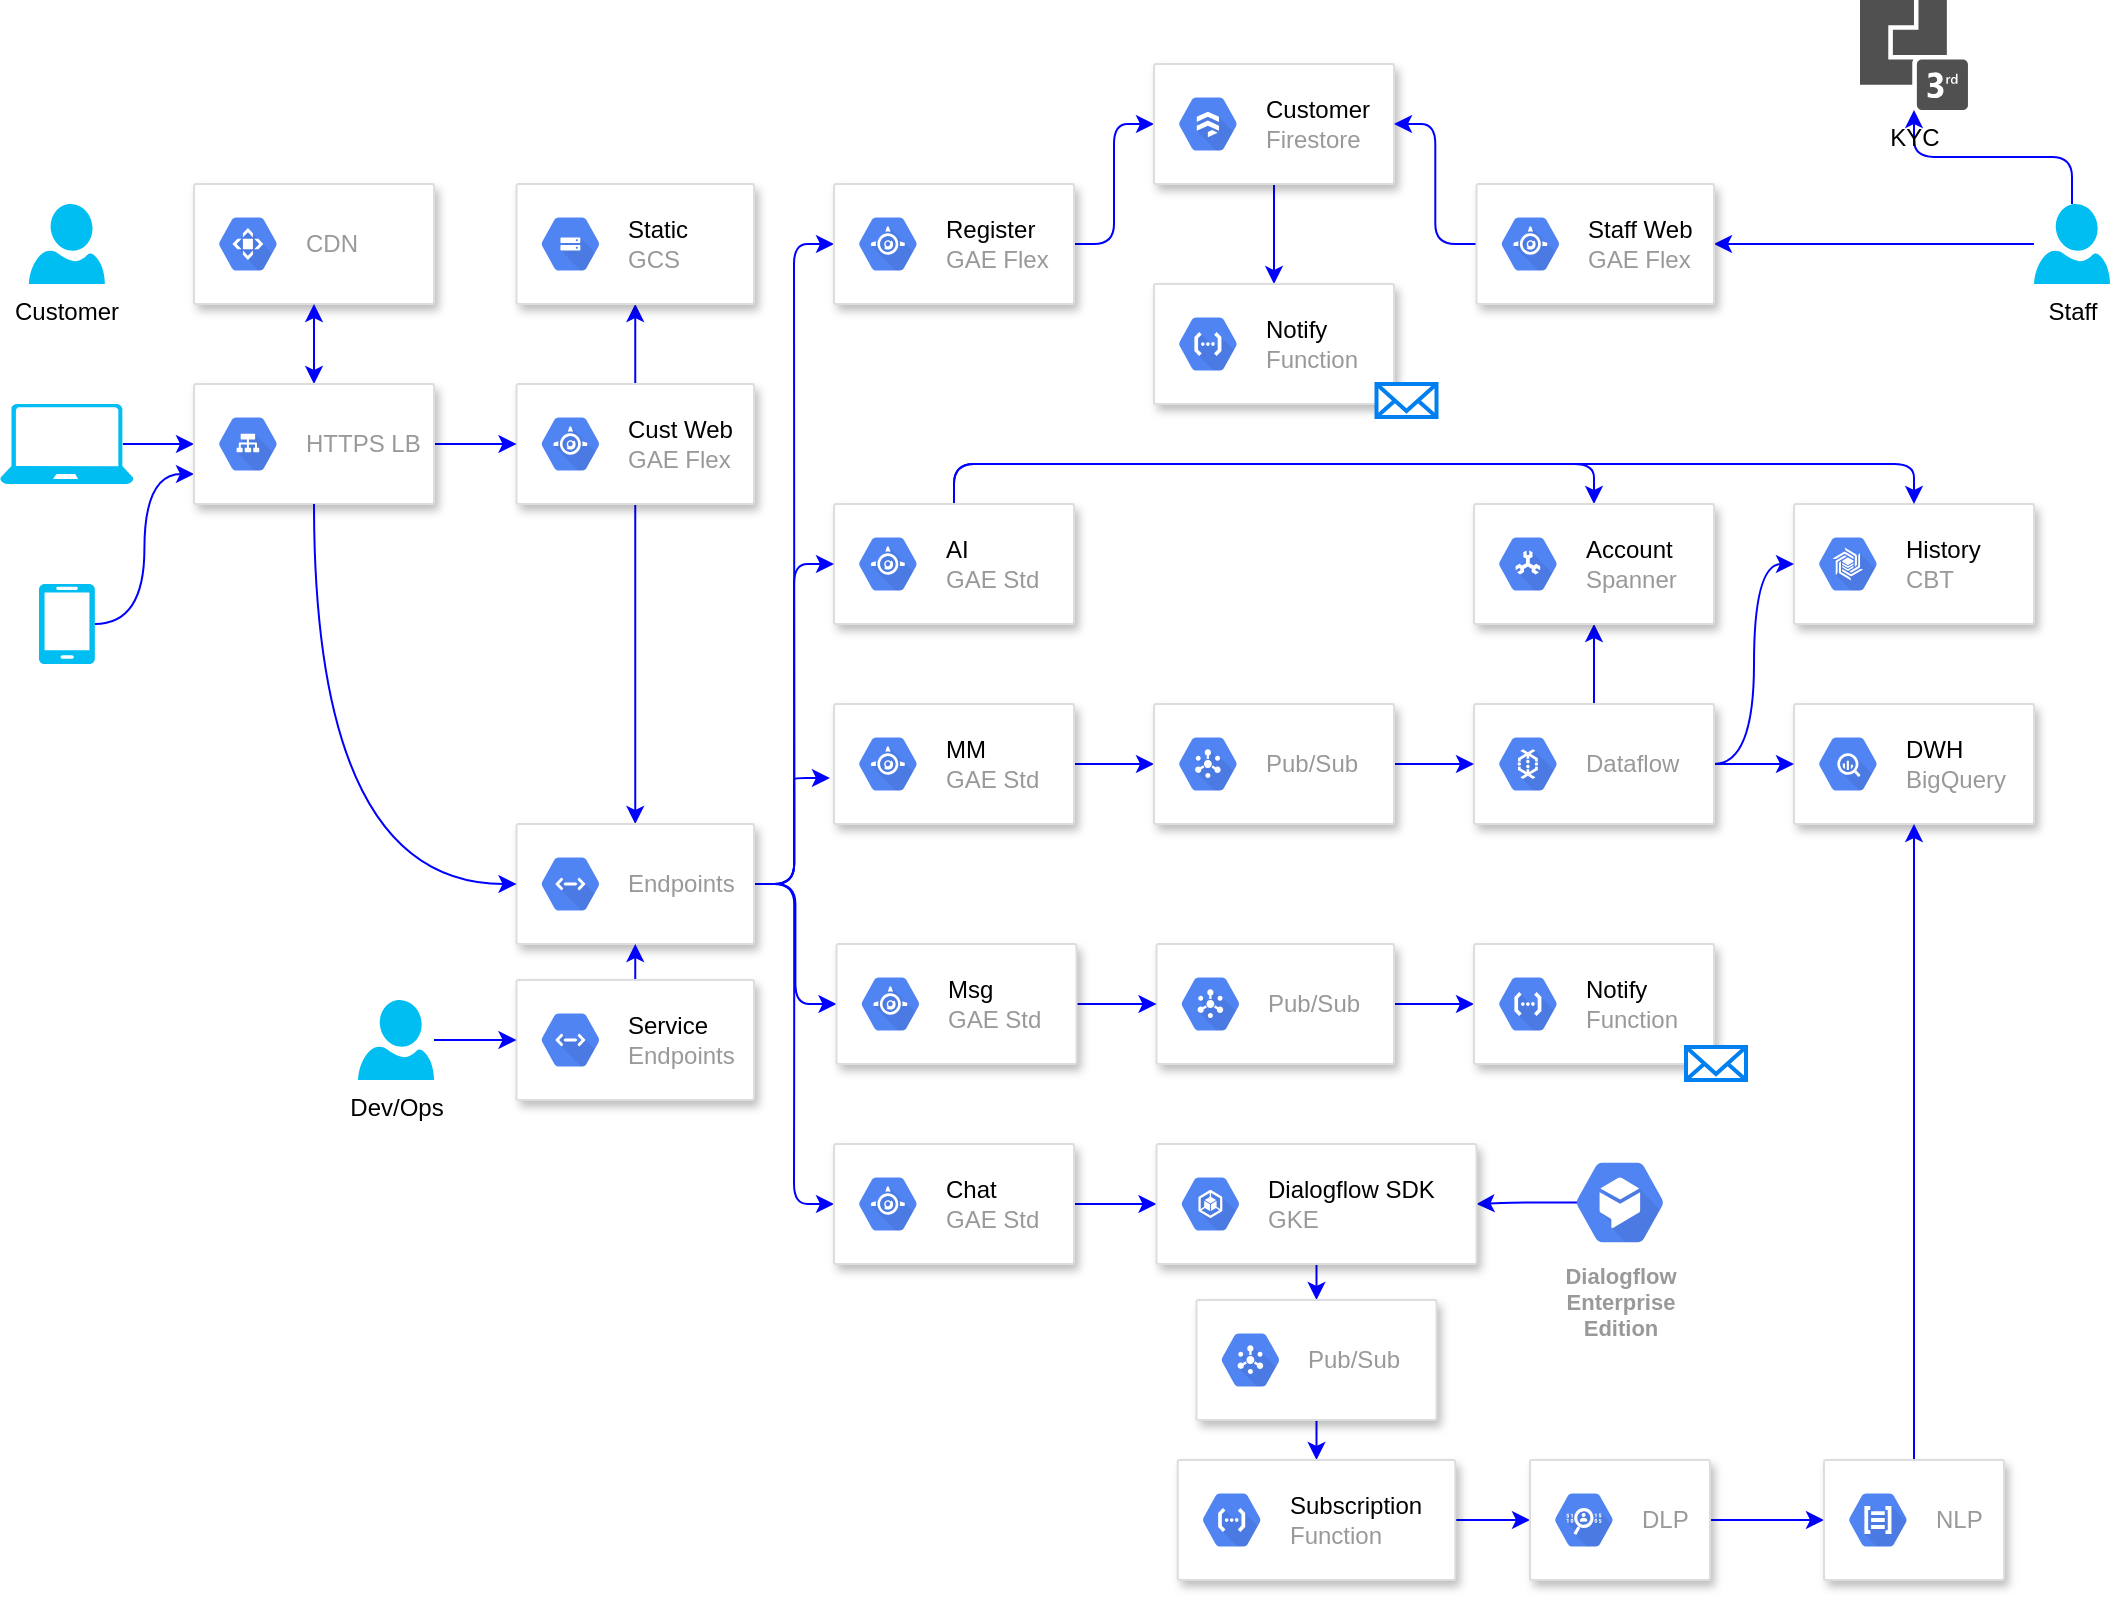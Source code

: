 <mxfile version="14.6.6" type="github" pages="2">
  <diagram id="7NOKJoxBeWocO0zpXVM_" name="MoonBank">
    <mxGraphModel dx="1300" dy="1453" grid="1" gridSize="10" guides="1" tooltips="1" connect="1" arrows="1" fold="1" page="1" pageScale="1" pageWidth="1100" pageHeight="850" math="0" shadow="0">
      <root>
        <mxCell id="w8XVWNWsTbKyDXxL2xs8-0" />
        <mxCell id="w8XVWNWsTbKyDXxL2xs8-1" parent="w8XVWNWsTbKyDXxL2xs8-0" />
        <mxCell id="w8XVWNWsTbKyDXxL2xs8-16" value="" style="strokeColor=#dddddd;shadow=1;strokeWidth=1;rounded=1;absoluteArcSize=1;arcSize=2;" parent="w8XVWNWsTbKyDXxL2xs8-1" vertex="1">
          <mxGeometry x="920" y="282" width="120" height="60" as="geometry" />
        </mxCell>
        <mxCell id="w8XVWNWsTbKyDXxL2xs8-17" value="&lt;font color=&quot;#000000&quot;&gt;History&lt;br&gt;&lt;/font&gt;CBT" style="dashed=0;connectable=0;html=1;fillColor=#5184F3;strokeColor=none;shape=mxgraph.gcp2.hexIcon;prIcon=cloud_bigtable;part=1;labelPosition=right;verticalLabelPosition=middle;align=left;verticalAlign=middle;spacingLeft=5;fontColor=#999999;fontSize=12;" parent="w8XVWNWsTbKyDXxL2xs8-16" vertex="1">
          <mxGeometry y="0.5" width="44" height="39" relative="1" as="geometry">
            <mxPoint x="5" y="-19.5" as="offset" />
          </mxGeometry>
        </mxCell>
        <mxCell id="w8XVWNWsTbKyDXxL2xs8-22" value="" style="strokeColor=#dddddd;shadow=1;strokeWidth=1;rounded=1;absoluteArcSize=1;arcSize=2;" parent="w8XVWNWsTbKyDXxL2xs8-1" vertex="1">
          <mxGeometry x="920" y="382" width="120" height="60" as="geometry" />
        </mxCell>
        <mxCell id="w8XVWNWsTbKyDXxL2xs8-23" value="&lt;font color=&quot;#000000&quot;&gt;DWH&lt;/font&gt;&lt;br&gt;BigQuery" style="dashed=0;connectable=0;html=1;fillColor=#5184F3;strokeColor=none;shape=mxgraph.gcp2.hexIcon;prIcon=bigquery;part=1;labelPosition=right;verticalLabelPosition=middle;align=left;verticalAlign=middle;spacingLeft=5;fontColor=#999999;fontSize=12;" parent="w8XVWNWsTbKyDXxL2xs8-22" vertex="1">
          <mxGeometry y="0.5" width="44" height="39" relative="1" as="geometry">
            <mxPoint x="5" y="-19.5" as="offset" />
          </mxGeometry>
        </mxCell>
        <mxCell id="Zwh_xfM-_3h61Ws-3dWn-141" style="edgeStyle=orthogonalEdgeStyle;curved=1;orthogonalLoop=1;jettySize=auto;html=1;exitX=1;exitY=0.5;exitDx=0;exitDy=0;entryX=0;entryY=0.5;entryDx=0;entryDy=0;startArrow=none;startFill=0;strokeColor=#0000FF;" edge="1" parent="w8XVWNWsTbKyDXxL2xs8-1" source="w8XVWNWsTbKyDXxL2xs8-24" target="w8XVWNWsTbKyDXxL2xs8-16">
          <mxGeometry relative="1" as="geometry" />
        </mxCell>
        <mxCell id="Zwh_xfM-_3h61Ws-3dWn-147" style="edgeStyle=orthogonalEdgeStyle;rounded=1;orthogonalLoop=1;jettySize=auto;html=1;exitX=0.5;exitY=0;exitDx=0;exitDy=0;entryX=0.5;entryY=1;entryDx=0;entryDy=0;startArrow=none;startFill=0;strokeColor=#0000FF;" edge="1" parent="w8XVWNWsTbKyDXxL2xs8-1" source="w8XVWNWsTbKyDXxL2xs8-24" target="Zwh_xfM-_3h61Ws-3dWn-102">
          <mxGeometry relative="1" as="geometry" />
        </mxCell>
        <mxCell id="Zwh_xfM-_3h61Ws-3dWn-148" style="edgeStyle=orthogonalEdgeStyle;rounded=1;orthogonalLoop=1;jettySize=auto;html=1;exitX=1;exitY=0.5;exitDx=0;exitDy=0;entryX=0;entryY=0.5;entryDx=0;entryDy=0;startArrow=none;startFill=0;strokeColor=#0000FF;" edge="1" parent="w8XVWNWsTbKyDXxL2xs8-1" source="w8XVWNWsTbKyDXxL2xs8-24" target="w8XVWNWsTbKyDXxL2xs8-22">
          <mxGeometry relative="1" as="geometry" />
        </mxCell>
        <mxCell id="w8XVWNWsTbKyDXxL2xs8-24" value="" style="strokeColor=#dddddd;shadow=1;strokeWidth=1;rounded=1;absoluteArcSize=1;arcSize=2;" parent="w8XVWNWsTbKyDXxL2xs8-1" vertex="1">
          <mxGeometry x="760" y="382" width="120" height="60" as="geometry" />
        </mxCell>
        <mxCell id="w8XVWNWsTbKyDXxL2xs8-25" value="Dataflow" style="dashed=0;connectable=0;html=1;fillColor=#5184F3;strokeColor=none;shape=mxgraph.gcp2.hexIcon;prIcon=cloud_dataflow;part=1;labelPosition=right;verticalLabelPosition=middle;align=left;verticalAlign=middle;spacingLeft=5;fontColor=#999999;fontSize=12;" parent="w8XVWNWsTbKyDXxL2xs8-24" vertex="1">
          <mxGeometry y="0.5" width="44" height="39" relative="1" as="geometry">
            <mxPoint x="5" y="-19.5" as="offset" />
          </mxGeometry>
        </mxCell>
        <mxCell id="Zwh_xfM-_3h61Ws-3dWn-192" style="edgeStyle=orthogonalEdgeStyle;rounded=1;orthogonalLoop=1;jettySize=auto;html=1;exitX=1;exitY=0.5;exitDx=0;exitDy=0;entryX=0;entryY=0.5;entryDx=0;entryDy=0;startArrow=none;startFill=0;strokeColor=#0000FF;" edge="1" parent="w8XVWNWsTbKyDXxL2xs8-1" source="w8XVWNWsTbKyDXxL2xs8-26" target="Zwh_xfM-_3h61Ws-3dWn-190">
          <mxGeometry relative="1" as="geometry" />
        </mxCell>
        <mxCell id="w8XVWNWsTbKyDXxL2xs8-26" value="" style="strokeColor=#dddddd;shadow=1;strokeWidth=1;rounded=1;absoluteArcSize=1;arcSize=2;" parent="w8XVWNWsTbKyDXxL2xs8-1" vertex="1">
          <mxGeometry x="601.25" y="502" width="118.75" height="60" as="geometry" />
        </mxCell>
        <mxCell id="w8XVWNWsTbKyDXxL2xs8-27" value="Pub/Sub" style="dashed=0;connectable=0;html=1;fillColor=#5184F3;strokeColor=none;shape=mxgraph.gcp2.hexIcon;prIcon=cloud_pubsub;part=1;labelPosition=right;verticalLabelPosition=middle;align=left;verticalAlign=middle;spacingLeft=5;fontColor=#999999;fontSize=12;" parent="w8XVWNWsTbKyDXxL2xs8-26" vertex="1">
          <mxGeometry y="0.5" width="44" height="39" relative="1" as="geometry">
            <mxPoint x="5" y="-19.5" as="offset" />
          </mxGeometry>
        </mxCell>
        <mxCell id="Zwh_xfM-_3h61Ws-3dWn-182" style="edgeStyle=orthogonalEdgeStyle;rounded=1;orthogonalLoop=1;jettySize=auto;html=1;exitX=0.175;exitY=0.5;exitDx=0;exitDy=0;exitPerimeter=0;entryX=1;entryY=0.5;entryDx=0;entryDy=0;startArrow=none;startFill=0;strokeColor=#0000FF;" edge="1" parent="w8XVWNWsTbKyDXxL2xs8-1" source="w8XVWNWsTbKyDXxL2xs8-30" target="Zwh_xfM-_3h61Ws-3dWn-178">
          <mxGeometry relative="1" as="geometry" />
        </mxCell>
        <mxCell id="w8XVWNWsTbKyDXxL2xs8-30" value="Dialogflow&#xa;Enterprise&#xa;Edition" style="html=1;fillColor=#5184F3;strokeColor=none;verticalAlign=top;labelPosition=center;verticalLabelPosition=bottom;align=center;spacingTop=-6;fontSize=11;fontStyle=1;fontColor=#999999;shape=mxgraph.gcp2.hexIcon;prIcon=dialogflow_enterprise_edition" parent="w8XVWNWsTbKyDXxL2xs8-1" vertex="1">
          <mxGeometry x="800" y="602" width="66" height="58.5" as="geometry" />
        </mxCell>
        <mxCell id="w8XVWNWsTbKyDXxL2xs8-38" style="edgeStyle=orthogonalEdgeStyle;rounded=0;orthogonalLoop=1;jettySize=auto;html=1;exitX=0.5;exitY=1;exitDx=0;exitDy=0;entryX=0.5;entryY=1;entryDx=0;entryDy=0;entryPerimeter=0;" parent="w8XVWNWsTbKyDXxL2xs8-1" source="w8XVWNWsTbKyDXxL2xs8-33" edge="1">
          <mxGeometry relative="1" as="geometry">
            <mxPoint x="800" y="259.47" as="targetPoint" />
          </mxGeometry>
        </mxCell>
        <mxCell id="Zwh_xfM-_3h61Ws-3dWn-4" value="Customer" style="verticalLabelPosition=bottom;html=1;verticalAlign=top;align=center;strokeColor=none;fillColor=#00BEF2;shape=mxgraph.azure.user;" vertex="1" parent="w8XVWNWsTbKyDXxL2xs8-1">
          <mxGeometry x="37.42" y="132" width="38" height="40" as="geometry" />
        </mxCell>
        <mxCell id="Zwh_xfM-_3h61Ws-3dWn-88" style="edgeStyle=orthogonalEdgeStyle;curved=1;orthogonalLoop=1;jettySize=auto;html=1;exitX=0.5;exitY=0;exitDx=0;exitDy=0;startArrow=none;startFill=0;strokeColor=#0000FF;entryX=0.5;entryY=1;entryDx=0;entryDy=0;" edge="1" parent="w8XVWNWsTbKyDXxL2xs8-1" source="Zwh_xfM-_3h61Ws-3dWn-10" target="Zwh_xfM-_3h61Ws-3dWn-14">
          <mxGeometry relative="1" as="geometry">
            <mxPoint x="341" y="192" as="targetPoint" />
          </mxGeometry>
        </mxCell>
        <mxCell id="Zwh_xfM-_3h61Ws-3dWn-101" style="edgeStyle=orthogonalEdgeStyle;rounded=1;orthogonalLoop=1;jettySize=auto;html=1;startArrow=none;startFill=0;strokeColor=#0000FF;" edge="1" parent="w8XVWNWsTbKyDXxL2xs8-1" source="Zwh_xfM-_3h61Ws-3dWn-10" target="Zwh_xfM-_3h61Ws-3dWn-43">
          <mxGeometry relative="1" as="geometry" />
        </mxCell>
        <mxCell id="Zwh_xfM-_3h61Ws-3dWn-10" value="" style="strokeColor=#dddddd;shadow=1;strokeWidth=1;rounded=1;absoluteArcSize=1;arcSize=2;" vertex="1" parent="w8XVWNWsTbKyDXxL2xs8-1">
          <mxGeometry x="281.25" y="222" width="118.75" height="60" as="geometry" />
        </mxCell>
        <mxCell id="Zwh_xfM-_3h61Ws-3dWn-11" value="&lt;font color=&quot;#000000&quot;&gt;Cust Web&lt;/font&gt;&lt;br&gt;GAE Flex" style="dashed=0;connectable=0;html=1;fillColor=#5184F3;strokeColor=none;shape=mxgraph.gcp2.hexIcon;prIcon=app_engine;part=1;labelPosition=right;verticalLabelPosition=middle;align=left;verticalAlign=middle;spacingLeft=5;fontColor=#999999;fontSize=12;" vertex="1" parent="Zwh_xfM-_3h61Ws-3dWn-10">
          <mxGeometry y="0.5" width="44" height="39" relative="1" as="geometry">
            <mxPoint x="5" y="-19.5" as="offset" />
          </mxGeometry>
        </mxCell>
        <mxCell id="Zwh_xfM-_3h61Ws-3dWn-14" value="" style="strokeColor=#dddddd;shadow=1;strokeWidth=1;rounded=1;absoluteArcSize=1;arcSize=2;" vertex="1" parent="w8XVWNWsTbKyDXxL2xs8-1">
          <mxGeometry x="281.25" y="122" width="118.75" height="60" as="geometry" />
        </mxCell>
        <mxCell id="Zwh_xfM-_3h61Ws-3dWn-15" value="&lt;font color=&quot;#000000&quot;&gt;Static&lt;/font&gt;&lt;br&gt;GCS" style="dashed=0;connectable=0;html=1;fillColor=#5184F3;strokeColor=none;shape=mxgraph.gcp2.hexIcon;prIcon=cloud_storage;part=1;labelPosition=right;verticalLabelPosition=middle;align=left;verticalAlign=middle;spacingLeft=5;fontColor=#999999;fontSize=12;" vertex="1" parent="Zwh_xfM-_3h61Ws-3dWn-14">
          <mxGeometry y="0.5" width="44" height="39" relative="1" as="geometry">
            <mxPoint x="5" y="-19.5" as="offset" />
          </mxGeometry>
        </mxCell>
        <mxCell id="Zwh_xfM-_3h61Ws-3dWn-79" style="edgeStyle=orthogonalEdgeStyle;curved=1;orthogonalLoop=1;jettySize=auto;html=1;exitX=1;exitY=0.5;exitDx=0;exitDy=0;exitPerimeter=0;entryX=0;entryY=0.75;entryDx=0;entryDy=0;startArrow=none;startFill=0;strokeColor=#0000FF;" edge="1" parent="w8XVWNWsTbKyDXxL2xs8-1" source="Zwh_xfM-_3h61Ws-3dWn-30" target="Zwh_xfM-_3h61Ws-3dWn-69">
          <mxGeometry relative="1" as="geometry" />
        </mxCell>
        <mxCell id="Zwh_xfM-_3h61Ws-3dWn-30" value="" style="verticalLabelPosition=bottom;html=1;verticalAlign=top;align=center;strokeColor=none;fillColor=#00BEF2;shape=mxgraph.azure.mobile;pointerEvents=1;" vertex="1" parent="w8XVWNWsTbKyDXxL2xs8-1">
          <mxGeometry x="42.42" y="322" width="28" height="40" as="geometry" />
        </mxCell>
        <mxCell id="Zwh_xfM-_3h61Ws-3dWn-72" style="edgeStyle=orthogonalEdgeStyle;curved=1;orthogonalLoop=1;jettySize=auto;html=1;exitX=0.92;exitY=0.5;exitDx=0;exitDy=0;exitPerimeter=0;entryX=0;entryY=0.5;entryDx=0;entryDy=0;strokeColor=#0000FF;" edge="1" parent="w8XVWNWsTbKyDXxL2xs8-1" source="Zwh_xfM-_3h61Ws-3dWn-33" target="Zwh_xfM-_3h61Ws-3dWn-69">
          <mxGeometry relative="1" as="geometry" />
        </mxCell>
        <mxCell id="Zwh_xfM-_3h61Ws-3dWn-33" value="" style="verticalLabelPosition=bottom;html=1;verticalAlign=top;align=center;strokeColor=none;fillColor=#00BEF2;shape=mxgraph.azure.laptop;pointerEvents=1;" vertex="1" parent="w8XVWNWsTbKyDXxL2xs8-1">
          <mxGeometry x="23.09" y="232" width="66.66" height="40" as="geometry" />
        </mxCell>
        <mxCell id="Zwh_xfM-_3h61Ws-3dWn-67" value="" style="strokeColor=#dddddd;shadow=1;strokeWidth=1;rounded=1;absoluteArcSize=1;arcSize=2;" vertex="1" parent="w8XVWNWsTbKyDXxL2xs8-1">
          <mxGeometry x="120" y="122" width="120" height="60" as="geometry" />
        </mxCell>
        <mxCell id="Zwh_xfM-_3h61Ws-3dWn-68" value="CDN" style="dashed=0;connectable=0;html=1;fillColor=#5184F3;strokeColor=none;shape=mxgraph.gcp2.hexIcon;prIcon=cloud_cdn;part=1;labelPosition=right;verticalLabelPosition=middle;align=left;verticalAlign=middle;spacingLeft=5;fontColor=#999999;fontSize=12;" vertex="1" parent="Zwh_xfM-_3h61Ws-3dWn-67">
          <mxGeometry y="0.5" width="44" height="39" relative="1" as="geometry">
            <mxPoint x="5" y="-19.5" as="offset" />
          </mxGeometry>
        </mxCell>
        <mxCell id="Zwh_xfM-_3h61Ws-3dWn-74" style="edgeStyle=orthogonalEdgeStyle;curved=1;orthogonalLoop=1;jettySize=auto;html=1;exitX=0.5;exitY=0;exitDx=0;exitDy=0;entryX=0.5;entryY=1;entryDx=0;entryDy=0;strokeColor=#0000FF;startArrow=classic;startFill=1;" edge="1" parent="w8XVWNWsTbKyDXxL2xs8-1" source="Zwh_xfM-_3h61Ws-3dWn-69" target="Zwh_xfM-_3h61Ws-3dWn-67">
          <mxGeometry relative="1" as="geometry" />
        </mxCell>
        <mxCell id="Zwh_xfM-_3h61Ws-3dWn-87" style="edgeStyle=orthogonalEdgeStyle;curved=1;orthogonalLoop=1;jettySize=auto;html=1;exitX=1;exitY=0.5;exitDx=0;exitDy=0;entryX=0;entryY=0.5;entryDx=0;entryDy=0;startArrow=none;startFill=0;strokeColor=#0000FF;" edge="1" parent="w8XVWNWsTbKyDXxL2xs8-1" source="Zwh_xfM-_3h61Ws-3dWn-69" target="Zwh_xfM-_3h61Ws-3dWn-10">
          <mxGeometry relative="1" as="geometry" />
        </mxCell>
        <mxCell id="Zwh_xfM-_3h61Ws-3dWn-69" value="" style="strokeColor=#dddddd;shadow=1;strokeWidth=1;rounded=1;absoluteArcSize=1;arcSize=2;" vertex="1" parent="w8XVWNWsTbKyDXxL2xs8-1">
          <mxGeometry x="120" y="222" width="120" height="60" as="geometry" />
        </mxCell>
        <mxCell id="Zwh_xfM-_3h61Ws-3dWn-70" value="HTTPS LB" style="dashed=0;connectable=0;html=1;fillColor=#5184F3;strokeColor=none;shape=mxgraph.gcp2.hexIcon;prIcon=cloud_load_balancing;part=1;labelPosition=right;verticalLabelPosition=middle;align=left;verticalAlign=middle;spacingLeft=5;fontColor=#999999;fontSize=12;" vertex="1" parent="Zwh_xfM-_3h61Ws-3dWn-69">
          <mxGeometry y="0.5" width="44" height="39" relative="1" as="geometry">
            <mxPoint x="5" y="-19.5" as="offset" />
          </mxGeometry>
        </mxCell>
        <mxCell id="Zwh_xfM-_3h61Ws-3dWn-144" style="edgeStyle=orthogonalEdgeStyle;rounded=1;orthogonalLoop=1;jettySize=auto;html=1;exitX=0.5;exitY=0;exitDx=0;exitDy=0;entryX=0.5;entryY=0;entryDx=0;entryDy=0;startArrow=none;startFill=0;strokeColor=#0000FF;" edge="1" parent="w8XVWNWsTbKyDXxL2xs8-1" source="Zwh_xfM-_3h61Ws-3dWn-23" target="Zwh_xfM-_3h61Ws-3dWn-102">
          <mxGeometry relative="1" as="geometry" />
        </mxCell>
        <mxCell id="Zwh_xfM-_3h61Ws-3dWn-146" style="edgeStyle=orthogonalEdgeStyle;rounded=1;orthogonalLoop=1;jettySize=auto;html=1;exitX=0.5;exitY=0;exitDx=0;exitDy=0;entryX=0.5;entryY=0;entryDx=0;entryDy=0;startArrow=none;startFill=0;strokeColor=#0000FF;" edge="1" parent="w8XVWNWsTbKyDXxL2xs8-1" source="Zwh_xfM-_3h61Ws-3dWn-23" target="w8XVWNWsTbKyDXxL2xs8-16">
          <mxGeometry relative="1" as="geometry" />
        </mxCell>
        <mxCell id="Zwh_xfM-_3h61Ws-3dWn-23" value="" style="strokeColor=#dddddd;shadow=1;strokeWidth=1;rounded=1;absoluteArcSize=1;arcSize=2;" vertex="1" parent="w8XVWNWsTbKyDXxL2xs8-1">
          <mxGeometry x="440" y="282" width="120" height="60" as="geometry" />
        </mxCell>
        <mxCell id="Zwh_xfM-_3h61Ws-3dWn-24" value="&lt;font color=&quot;#000000&quot;&gt;AI&lt;/font&gt;&lt;br&gt;GAE Std" style="dashed=0;connectable=0;html=1;fillColor=#5184F3;strokeColor=none;shape=mxgraph.gcp2.hexIcon;prIcon=app_engine;part=1;labelPosition=right;verticalLabelPosition=middle;align=left;verticalAlign=middle;spacingLeft=5;fontColor=#999999;fontSize=12;" vertex="1" parent="Zwh_xfM-_3h61Ws-3dWn-23">
          <mxGeometry y="0.5" width="44" height="39" relative="1" as="geometry">
            <mxPoint x="5" y="-19.5" as="offset" />
          </mxGeometry>
        </mxCell>
        <mxCell id="Zwh_xfM-_3h61Ws-3dWn-97" style="edgeStyle=orthogonalEdgeStyle;orthogonalLoop=1;jettySize=auto;html=1;exitX=1;exitY=0.5;exitDx=0;exitDy=0;startArrow=none;startFill=0;strokeColor=#0000FF;rounded=1;entryX=0;entryY=0.5;entryDx=0;entryDy=0;" edge="1" parent="w8XVWNWsTbKyDXxL2xs8-1" source="Zwh_xfM-_3h61Ws-3dWn-43" target="Zwh_xfM-_3h61Ws-3dWn-23">
          <mxGeometry relative="1" as="geometry" />
        </mxCell>
        <mxCell id="Zwh_xfM-_3h61Ws-3dWn-110" style="edgeStyle=orthogonalEdgeStyle;orthogonalLoop=1;jettySize=auto;html=1;exitX=1;exitY=0.5;exitDx=0;exitDy=0;entryX=-0.017;entryY=0.617;entryDx=0;entryDy=0;entryPerimeter=0;startArrow=none;startFill=0;strokeColor=#0000FF;rounded=1;" edge="1" parent="w8XVWNWsTbKyDXxL2xs8-1" source="Zwh_xfM-_3h61Ws-3dWn-43" target="Zwh_xfM-_3h61Ws-3dWn-46">
          <mxGeometry relative="1" as="geometry" />
        </mxCell>
        <mxCell id="Zwh_xfM-_3h61Ws-3dWn-111" style="edgeStyle=orthogonalEdgeStyle;rounded=1;orthogonalLoop=1;jettySize=auto;html=1;exitX=1;exitY=0.5;exitDx=0;exitDy=0;startArrow=none;startFill=0;strokeColor=#0000FF;" edge="1" parent="w8XVWNWsTbKyDXxL2xs8-1" source="Zwh_xfM-_3h61Ws-3dWn-43" target="Zwh_xfM-_3h61Ws-3dWn-93">
          <mxGeometry relative="1" as="geometry" />
        </mxCell>
        <mxCell id="Zwh_xfM-_3h61Ws-3dWn-112" style="edgeStyle=orthogonalEdgeStyle;rounded=1;orthogonalLoop=1;jettySize=auto;html=1;exitX=1;exitY=0.5;exitDx=0;exitDy=0;entryX=0;entryY=0.5;entryDx=0;entryDy=0;startArrow=none;startFill=0;strokeColor=#0000FF;" edge="1" parent="w8XVWNWsTbKyDXxL2xs8-1" source="Zwh_xfM-_3h61Ws-3dWn-43" target="Zwh_xfM-_3h61Ws-3dWn-95">
          <mxGeometry relative="1" as="geometry" />
        </mxCell>
        <mxCell id="Zwh_xfM-_3h61Ws-3dWn-151" style="edgeStyle=orthogonalEdgeStyle;rounded=1;orthogonalLoop=1;jettySize=auto;html=1;exitX=1;exitY=0.5;exitDx=0;exitDy=0;entryX=0;entryY=0.5;entryDx=0;entryDy=0;startArrow=none;startFill=0;strokeColor=#0000FF;" edge="1" parent="w8XVWNWsTbKyDXxL2xs8-1" source="Zwh_xfM-_3h61Ws-3dWn-43" target="Zwh_xfM-_3h61Ws-3dWn-149">
          <mxGeometry relative="1" as="geometry" />
        </mxCell>
        <mxCell id="Zwh_xfM-_3h61Ws-3dWn-43" value="" style="strokeColor=#dddddd;shadow=1;strokeWidth=1;rounded=1;absoluteArcSize=1;arcSize=2;" vertex="1" parent="w8XVWNWsTbKyDXxL2xs8-1">
          <mxGeometry x="281.25" y="442" width="118.75" height="60" as="geometry" />
        </mxCell>
        <mxCell id="Zwh_xfM-_3h61Ws-3dWn-44" value="Endpoints" style="dashed=0;connectable=0;html=1;fillColor=#5184F3;strokeColor=none;shape=mxgraph.gcp2.hexIcon;prIcon=cloud_endpoints;part=1;labelPosition=right;verticalLabelPosition=middle;align=left;verticalAlign=middle;spacingLeft=5;fontColor=#999999;fontSize=12;" vertex="1" parent="Zwh_xfM-_3h61Ws-3dWn-43">
          <mxGeometry y="0.5" width="44" height="39" relative="1" as="geometry">
            <mxPoint x="5" y="-19.5" as="offset" />
          </mxGeometry>
        </mxCell>
        <mxCell id="Zwh_xfM-_3h61Ws-3dWn-136" style="edgeStyle=orthogonalEdgeStyle;curved=1;orthogonalLoop=1;jettySize=auto;html=1;exitX=1;exitY=0.5;exitDx=0;exitDy=0;startArrow=none;startFill=0;strokeColor=#0000FF;" edge="1" parent="w8XVWNWsTbKyDXxL2xs8-1" source="Zwh_xfM-_3h61Ws-3dWn-46" target="Zwh_xfM-_3h61Ws-3dWn-122">
          <mxGeometry relative="1" as="geometry" />
        </mxCell>
        <mxCell id="Zwh_xfM-_3h61Ws-3dWn-46" value="" style="strokeColor=#dddddd;shadow=1;strokeWidth=1;rounded=1;absoluteArcSize=1;arcSize=2;" vertex="1" parent="w8XVWNWsTbKyDXxL2xs8-1">
          <mxGeometry x="440" y="382" width="120" height="60" as="geometry" />
        </mxCell>
        <mxCell id="Zwh_xfM-_3h61Ws-3dWn-47" value="&lt;font color=&quot;#000000&quot;&gt;MM&lt;/font&gt;&lt;br&gt;GAE Std" style="dashed=0;connectable=0;html=1;fillColor=#5184F3;strokeColor=none;shape=mxgraph.gcp2.hexIcon;prIcon=app_engine;part=1;labelPosition=right;verticalLabelPosition=middle;align=left;verticalAlign=middle;spacingLeft=5;fontColor=#999999;fontSize=12;" vertex="1" parent="Zwh_xfM-_3h61Ws-3dWn-46">
          <mxGeometry y="0.5" width="44" height="39" relative="1" as="geometry">
            <mxPoint x="5" y="-19.5" as="offset" />
          </mxGeometry>
        </mxCell>
        <mxCell id="Zwh_xfM-_3h61Ws-3dWn-83" style="edgeStyle=orthogonalEdgeStyle;curved=1;orthogonalLoop=1;jettySize=auto;html=1;exitX=0.5;exitY=1;exitDx=0;exitDy=0;entryX=0;entryY=0.5;entryDx=0;entryDy=0;startArrow=none;startFill=0;strokeColor=#0000FF;" edge="1" parent="w8XVWNWsTbKyDXxL2xs8-1" source="Zwh_xfM-_3h61Ws-3dWn-69" target="Zwh_xfM-_3h61Ws-3dWn-43">
          <mxGeometry relative="1" as="geometry" />
        </mxCell>
        <mxCell id="Zwh_xfM-_3h61Ws-3dWn-189" style="edgeStyle=orthogonalEdgeStyle;rounded=1;orthogonalLoop=1;jettySize=auto;html=1;exitX=1;exitY=0.5;exitDx=0;exitDy=0;entryX=0;entryY=0.5;entryDx=0;entryDy=0;startArrow=none;startFill=0;strokeColor=#0000FF;" edge="1" parent="w8XVWNWsTbKyDXxL2xs8-1" source="Zwh_xfM-_3h61Ws-3dWn-93" target="w8XVWNWsTbKyDXxL2xs8-26">
          <mxGeometry relative="1" as="geometry" />
        </mxCell>
        <mxCell id="Zwh_xfM-_3h61Ws-3dWn-93" value="" style="strokeColor=#dddddd;shadow=1;strokeWidth=1;rounded=1;absoluteArcSize=1;arcSize=2;" vertex="1" parent="w8XVWNWsTbKyDXxL2xs8-1">
          <mxGeometry x="441.25" y="502" width="120" height="60" as="geometry" />
        </mxCell>
        <mxCell id="Zwh_xfM-_3h61Ws-3dWn-94" value="&lt;font color=&quot;#000000&quot;&gt;Msg&lt;/font&gt;&lt;br&gt;GAE Std" style="dashed=0;connectable=0;html=1;fillColor=#5184F3;strokeColor=none;shape=mxgraph.gcp2.hexIcon;prIcon=app_engine;part=1;labelPosition=right;verticalLabelPosition=middle;align=left;verticalAlign=middle;spacingLeft=5;fontColor=#999999;fontSize=12;" vertex="1" parent="Zwh_xfM-_3h61Ws-3dWn-93">
          <mxGeometry y="0.5" width="44" height="39" relative="1" as="geometry">
            <mxPoint x="5" y="-19.5" as="offset" />
          </mxGeometry>
        </mxCell>
        <mxCell id="Zwh_xfM-_3h61Ws-3dWn-181" style="edgeStyle=orthogonalEdgeStyle;rounded=1;orthogonalLoop=1;jettySize=auto;html=1;exitX=1;exitY=0.5;exitDx=0;exitDy=0;entryX=0;entryY=0.5;entryDx=0;entryDy=0;startArrow=none;startFill=0;strokeColor=#0000FF;" edge="1" parent="w8XVWNWsTbKyDXxL2xs8-1" source="Zwh_xfM-_3h61Ws-3dWn-95" target="Zwh_xfM-_3h61Ws-3dWn-178">
          <mxGeometry relative="1" as="geometry" />
        </mxCell>
        <mxCell id="Zwh_xfM-_3h61Ws-3dWn-95" value="" style="strokeColor=#dddddd;shadow=1;strokeWidth=1;rounded=1;absoluteArcSize=1;arcSize=2;" vertex="1" parent="w8XVWNWsTbKyDXxL2xs8-1">
          <mxGeometry x="440" y="602" width="120" height="60" as="geometry" />
        </mxCell>
        <mxCell id="Zwh_xfM-_3h61Ws-3dWn-96" value="&lt;font color=&quot;#000000&quot;&gt;Chat&lt;/font&gt;&lt;br&gt;GAE Std" style="dashed=0;connectable=0;html=1;fillColor=#5184F3;strokeColor=none;shape=mxgraph.gcp2.hexIcon;prIcon=app_engine;part=1;labelPosition=right;verticalLabelPosition=middle;align=left;verticalAlign=middle;spacingLeft=5;fontColor=#999999;fontSize=12;" vertex="1" parent="Zwh_xfM-_3h61Ws-3dWn-95">
          <mxGeometry y="0.5" width="44" height="39" relative="1" as="geometry">
            <mxPoint x="5" y="-19.5" as="offset" />
          </mxGeometry>
        </mxCell>
        <mxCell id="Zwh_xfM-_3h61Ws-3dWn-102" value="" style="strokeColor=#dddddd;shadow=1;strokeWidth=1;rounded=1;absoluteArcSize=1;arcSize=2;" vertex="1" parent="w8XVWNWsTbKyDXxL2xs8-1">
          <mxGeometry x="760" y="282" width="120" height="60" as="geometry" />
        </mxCell>
        <mxCell id="Zwh_xfM-_3h61Ws-3dWn-103" value="&lt;font color=&quot;#000000&quot;&gt;Account&lt;/font&gt;&lt;br&gt;Spanner" style="dashed=0;connectable=0;html=1;fillColor=#5184F3;strokeColor=none;shape=mxgraph.gcp2.hexIcon;prIcon=cloud_spanner;part=1;labelPosition=right;verticalLabelPosition=middle;align=left;verticalAlign=middle;spacingLeft=5;fontColor=#999999;fontSize=12;" vertex="1" parent="Zwh_xfM-_3h61Ws-3dWn-102">
          <mxGeometry y="0.5" width="44" height="39" relative="1" as="geometry">
            <mxPoint x="5" y="-19.5" as="offset" />
          </mxGeometry>
        </mxCell>
        <mxCell id="Zwh_xfM-_3h61Ws-3dWn-137" style="edgeStyle=orthogonalEdgeStyle;curved=1;orthogonalLoop=1;jettySize=auto;html=1;exitX=1;exitY=0.5;exitDx=0;exitDy=0;entryX=0;entryY=0.5;entryDx=0;entryDy=0;startArrow=none;startFill=0;strokeColor=#0000FF;" edge="1" parent="w8XVWNWsTbKyDXxL2xs8-1" source="Zwh_xfM-_3h61Ws-3dWn-122" target="w8XVWNWsTbKyDXxL2xs8-24">
          <mxGeometry relative="1" as="geometry" />
        </mxCell>
        <mxCell id="Zwh_xfM-_3h61Ws-3dWn-122" value="" style="strokeColor=#dddddd;shadow=1;strokeWidth=1;rounded=1;absoluteArcSize=1;arcSize=2;" vertex="1" parent="w8XVWNWsTbKyDXxL2xs8-1">
          <mxGeometry x="600" y="382" width="120" height="60" as="geometry" />
        </mxCell>
        <mxCell id="Zwh_xfM-_3h61Ws-3dWn-123" value="Pub/Sub" style="dashed=0;connectable=0;html=1;fillColor=#5184F3;strokeColor=none;shape=mxgraph.gcp2.hexIcon;prIcon=cloud_pubsub;part=1;labelPosition=right;verticalLabelPosition=middle;align=left;verticalAlign=middle;spacingLeft=5;fontColor=#999999;fontSize=12;" vertex="1" parent="Zwh_xfM-_3h61Ws-3dWn-122">
          <mxGeometry y="0.5" width="44" height="39" relative="1" as="geometry">
            <mxPoint x="5" y="-19.5" as="offset" />
          </mxGeometry>
        </mxCell>
        <mxCell id="Zwh_xfM-_3h61Ws-3dWn-156" style="edgeStyle=orthogonalEdgeStyle;rounded=1;orthogonalLoop=1;jettySize=auto;html=1;exitX=1;exitY=0.5;exitDx=0;exitDy=0;entryX=0;entryY=0.5;entryDx=0;entryDy=0;startArrow=none;startFill=0;strokeColor=#0000FF;" edge="1" parent="w8XVWNWsTbKyDXxL2xs8-1" source="Zwh_xfM-_3h61Ws-3dWn-149" target="Zwh_xfM-_3h61Ws-3dWn-152">
          <mxGeometry relative="1" as="geometry" />
        </mxCell>
        <mxCell id="Zwh_xfM-_3h61Ws-3dWn-149" value="" style="strokeColor=#dddddd;shadow=1;strokeWidth=1;rounded=1;absoluteArcSize=1;arcSize=2;" vertex="1" parent="w8XVWNWsTbKyDXxL2xs8-1">
          <mxGeometry x="440" y="122" width="120" height="60" as="geometry" />
        </mxCell>
        <mxCell id="Zwh_xfM-_3h61Ws-3dWn-150" value="&lt;font color=&quot;#000000&quot;&gt;Register&lt;/font&gt;&lt;br&gt;GAE Flex" style="dashed=0;connectable=0;html=1;fillColor=#5184F3;strokeColor=none;shape=mxgraph.gcp2.hexIcon;prIcon=app_engine;part=1;labelPosition=right;verticalLabelPosition=middle;align=left;verticalAlign=middle;spacingLeft=5;fontColor=#999999;fontSize=12;" vertex="1" parent="Zwh_xfM-_3h61Ws-3dWn-149">
          <mxGeometry y="0.5" width="44" height="39" relative="1" as="geometry">
            <mxPoint x="5" y="-19.5" as="offset" />
          </mxGeometry>
        </mxCell>
        <mxCell id="Zwh_xfM-_3h61Ws-3dWn-157" style="edgeStyle=orthogonalEdgeStyle;rounded=1;orthogonalLoop=1;jettySize=auto;html=1;exitX=0.5;exitY=1;exitDx=0;exitDy=0;entryX=0.5;entryY=0;entryDx=0;entryDy=0;startArrow=none;startFill=0;strokeColor=#0000FF;" edge="1" parent="w8XVWNWsTbKyDXxL2xs8-1" source="Zwh_xfM-_3h61Ws-3dWn-152" target="Zwh_xfM-_3h61Ws-3dWn-154">
          <mxGeometry relative="1" as="geometry" />
        </mxCell>
        <mxCell id="Zwh_xfM-_3h61Ws-3dWn-152" value="" style="strokeColor=#dddddd;shadow=1;strokeWidth=1;rounded=1;absoluteArcSize=1;arcSize=2;" vertex="1" parent="w8XVWNWsTbKyDXxL2xs8-1">
          <mxGeometry x="600" y="62" width="120" height="60" as="geometry" />
        </mxCell>
        <mxCell id="Zwh_xfM-_3h61Ws-3dWn-153" value="&lt;font color=&quot;#000000&quot;&gt;Customer&lt;/font&gt;&lt;br&gt;Firestore" style="dashed=0;connectable=0;html=1;fillColor=#5184F3;strokeColor=none;shape=mxgraph.gcp2.hexIcon;prIcon=cloud_firestore;part=1;labelPosition=right;verticalLabelPosition=middle;align=left;verticalAlign=middle;spacingLeft=5;fontColor=#999999;fontSize=12;" vertex="1" parent="Zwh_xfM-_3h61Ws-3dWn-152">
          <mxGeometry y="0.5" width="44" height="39" relative="1" as="geometry">
            <mxPoint x="5" y="-19.5" as="offset" />
          </mxGeometry>
        </mxCell>
        <mxCell id="Zwh_xfM-_3h61Ws-3dWn-154" value="" style="strokeColor=#dddddd;shadow=1;strokeWidth=1;rounded=1;absoluteArcSize=1;arcSize=2;" vertex="1" parent="w8XVWNWsTbKyDXxL2xs8-1">
          <mxGeometry x="600" y="172" width="120" height="60" as="geometry" />
        </mxCell>
        <mxCell id="Zwh_xfM-_3h61Ws-3dWn-155" value="&lt;font color=&quot;#000000&quot;&gt;Notify&lt;/font&gt;&lt;br&gt;Function" style="dashed=0;connectable=0;html=1;fillColor=#5184F3;strokeColor=none;shape=mxgraph.gcp2.hexIcon;prIcon=cloud_functions;part=1;labelPosition=right;verticalLabelPosition=middle;align=left;verticalAlign=middle;spacingLeft=5;fontColor=#999999;fontSize=12;" vertex="1" parent="Zwh_xfM-_3h61Ws-3dWn-154">
          <mxGeometry y="0.5" width="44" height="39" relative="1" as="geometry">
            <mxPoint x="5" y="-19.5" as="offset" />
          </mxGeometry>
        </mxCell>
        <mxCell id="Zwh_xfM-_3h61Ws-3dWn-162" style="edgeStyle=orthogonalEdgeStyle;rounded=1;orthogonalLoop=1;jettySize=auto;html=1;entryX=1;entryY=0.5;entryDx=0;entryDy=0;startArrow=none;startFill=0;strokeColor=#0000FF;" edge="1" parent="w8XVWNWsTbKyDXxL2xs8-1" source="Zwh_xfM-_3h61Ws-3dWn-158" target="Zwh_xfM-_3h61Ws-3dWn-159">
          <mxGeometry relative="1" as="geometry" />
        </mxCell>
        <mxCell id="Zwh_xfM-_3h61Ws-3dWn-165" style="edgeStyle=orthogonalEdgeStyle;rounded=1;orthogonalLoop=1;jettySize=auto;html=1;exitX=0.5;exitY=0;exitDx=0;exitDy=0;exitPerimeter=0;startArrow=none;startFill=0;strokeColor=#0000FF;" edge="1" parent="w8XVWNWsTbKyDXxL2xs8-1" source="Zwh_xfM-_3h61Ws-3dWn-158" target="Zwh_xfM-_3h61Ws-3dWn-163">
          <mxGeometry relative="1" as="geometry" />
        </mxCell>
        <mxCell id="Zwh_xfM-_3h61Ws-3dWn-158" value="Staff" style="verticalLabelPosition=bottom;html=1;verticalAlign=top;align=center;strokeColor=none;fillColor=#00BEF2;shape=mxgraph.azure.user;" vertex="1" parent="w8XVWNWsTbKyDXxL2xs8-1">
          <mxGeometry x="1040" y="132" width="38" height="40" as="geometry" />
        </mxCell>
        <mxCell id="Zwh_xfM-_3h61Ws-3dWn-161" style="edgeStyle=orthogonalEdgeStyle;rounded=1;orthogonalLoop=1;jettySize=auto;html=1;exitX=0;exitY=0.5;exitDx=0;exitDy=0;entryX=1;entryY=0.5;entryDx=0;entryDy=0;startArrow=none;startFill=0;strokeColor=#0000FF;" edge="1" parent="w8XVWNWsTbKyDXxL2xs8-1" source="Zwh_xfM-_3h61Ws-3dWn-159" target="Zwh_xfM-_3h61Ws-3dWn-152">
          <mxGeometry relative="1" as="geometry" />
        </mxCell>
        <mxCell id="Zwh_xfM-_3h61Ws-3dWn-159" value="" style="strokeColor=#dddddd;shadow=1;strokeWidth=1;rounded=1;absoluteArcSize=1;arcSize=2;" vertex="1" parent="w8XVWNWsTbKyDXxL2xs8-1">
          <mxGeometry x="761.25" y="122" width="118.75" height="60" as="geometry" />
        </mxCell>
        <mxCell id="Zwh_xfM-_3h61Ws-3dWn-160" value="&lt;font color=&quot;#000000&quot;&gt;Staff Web&lt;/font&gt;&lt;br&gt;GAE Flex" style="dashed=0;connectable=0;html=1;fillColor=#5184F3;strokeColor=none;shape=mxgraph.gcp2.hexIcon;prIcon=app_engine;part=1;labelPosition=right;verticalLabelPosition=middle;align=left;verticalAlign=middle;spacingLeft=5;fontColor=#999999;fontSize=12;" vertex="1" parent="Zwh_xfM-_3h61Ws-3dWn-159">
          <mxGeometry y="0.5" width="44" height="39" relative="1" as="geometry">
            <mxPoint x="5" y="-19.5" as="offset" />
          </mxGeometry>
        </mxCell>
        <mxCell id="Zwh_xfM-_3h61Ws-3dWn-163" value="KYC" style="pointerEvents=1;shadow=0;dashed=0;html=1;strokeColor=none;fillColor=#505050;labelPosition=center;verticalLabelPosition=bottom;verticalAlign=top;outlineConnect=0;align=center;shape=mxgraph.office.communications.3rd_party_integration;" vertex="1" parent="w8XVWNWsTbKyDXxL2xs8-1">
          <mxGeometry x="953" y="30" width="54" height="55" as="geometry" />
        </mxCell>
        <mxCell id="Zwh_xfM-_3h61Ws-3dWn-175" style="edgeStyle=orthogonalEdgeStyle;rounded=1;orthogonalLoop=1;jettySize=auto;html=1;exitX=0.5;exitY=0;exitDx=0;exitDy=0;entryX=0.5;entryY=1;entryDx=0;entryDy=0;startArrow=none;startFill=0;strokeColor=#0000FF;" edge="1" parent="w8XVWNWsTbKyDXxL2xs8-1" source="Zwh_xfM-_3h61Ws-3dWn-166" target="Zwh_xfM-_3h61Ws-3dWn-43">
          <mxGeometry relative="1" as="geometry" />
        </mxCell>
        <mxCell id="Zwh_xfM-_3h61Ws-3dWn-166" value="" style="strokeColor=#dddddd;shadow=1;strokeWidth=1;rounded=1;absoluteArcSize=1;arcSize=2;" vertex="1" parent="w8XVWNWsTbKyDXxL2xs8-1">
          <mxGeometry x="281.25" y="520" width="118.75" height="60" as="geometry" />
        </mxCell>
        <mxCell id="Zwh_xfM-_3h61Ws-3dWn-167" value="&lt;font color=&quot;#000000&quot;&gt;Service&lt;/font&gt;&lt;br&gt;Endpoints" style="dashed=0;connectable=0;html=1;fillColor=#5184F3;strokeColor=none;shape=mxgraph.gcp2.hexIcon;prIcon=cloud_endpoints;part=1;labelPosition=right;verticalLabelPosition=middle;align=left;verticalAlign=middle;spacingLeft=5;fontColor=#999999;fontSize=12;" vertex="1" parent="Zwh_xfM-_3h61Ws-3dWn-166">
          <mxGeometry y="0.5" width="44" height="39" relative="1" as="geometry">
            <mxPoint x="5" y="-19.5" as="offset" />
          </mxGeometry>
        </mxCell>
        <mxCell id="Zwh_xfM-_3h61Ws-3dWn-177" style="edgeStyle=orthogonalEdgeStyle;rounded=1;orthogonalLoop=1;jettySize=auto;html=1;startArrow=none;startFill=0;strokeColor=#0000FF;" edge="1" parent="w8XVWNWsTbKyDXxL2xs8-1" source="Zwh_xfM-_3h61Ws-3dWn-172" target="Zwh_xfM-_3h61Ws-3dWn-166">
          <mxGeometry relative="1" as="geometry" />
        </mxCell>
        <mxCell id="Zwh_xfM-_3h61Ws-3dWn-172" value="Dev/Ops" style="verticalLabelPosition=bottom;html=1;verticalAlign=top;align=center;strokeColor=none;fillColor=#00BEF2;shape=mxgraph.azure.user;" vertex="1" parent="w8XVWNWsTbKyDXxL2xs8-1">
          <mxGeometry x="202" y="530" width="38" height="40" as="geometry" />
        </mxCell>
        <mxCell id="Zwh_xfM-_3h61Ws-3dWn-185" style="edgeStyle=orthogonalEdgeStyle;rounded=1;orthogonalLoop=1;jettySize=auto;html=1;exitX=0.5;exitY=1;exitDx=0;exitDy=0;entryX=0.5;entryY=0;entryDx=0;entryDy=0;startArrow=none;startFill=0;strokeColor=#0000FF;" edge="1" parent="w8XVWNWsTbKyDXxL2xs8-1" source="Zwh_xfM-_3h61Ws-3dWn-178" target="Zwh_xfM-_3h61Ws-3dWn-183">
          <mxGeometry relative="1" as="geometry" />
        </mxCell>
        <mxCell id="Zwh_xfM-_3h61Ws-3dWn-178" value="" style="strokeColor=#dddddd;shadow=1;strokeWidth=1;rounded=1;absoluteArcSize=1;arcSize=2;" vertex="1" parent="w8XVWNWsTbKyDXxL2xs8-1">
          <mxGeometry x="601.25" y="602" width="160" height="60" as="geometry" />
        </mxCell>
        <mxCell id="Zwh_xfM-_3h61Ws-3dWn-179" value="&lt;font color=&quot;#000000&quot;&gt;Dialogflow SDK&lt;/font&gt;&lt;br&gt;GKE" style="dashed=0;connectable=0;html=1;fillColor=#5184F3;strokeColor=none;shape=mxgraph.gcp2.hexIcon;prIcon=container_engine;part=1;labelPosition=right;verticalLabelPosition=middle;align=left;verticalAlign=middle;spacingLeft=5;fontColor=#999999;fontSize=12;" vertex="1" parent="Zwh_xfM-_3h61Ws-3dWn-178">
          <mxGeometry y="0.5" width="44" height="39" relative="1" as="geometry">
            <mxPoint x="5" y="-19.5" as="offset" />
          </mxGeometry>
        </mxCell>
        <mxCell id="Zwh_xfM-_3h61Ws-3dWn-188" style="edgeStyle=orthogonalEdgeStyle;rounded=1;orthogonalLoop=1;jettySize=auto;html=1;exitX=0.5;exitY=1;exitDx=0;exitDy=0;entryX=0.5;entryY=0;entryDx=0;entryDy=0;startArrow=none;startFill=0;strokeColor=#0000FF;" edge="1" parent="w8XVWNWsTbKyDXxL2xs8-1" source="Zwh_xfM-_3h61Ws-3dWn-183" target="Zwh_xfM-_3h61Ws-3dWn-186">
          <mxGeometry relative="1" as="geometry" />
        </mxCell>
        <mxCell id="Zwh_xfM-_3h61Ws-3dWn-183" value="" style="strokeColor=#dddddd;shadow=1;strokeWidth=1;rounded=1;absoluteArcSize=1;arcSize=2;" vertex="1" parent="w8XVWNWsTbKyDXxL2xs8-1">
          <mxGeometry x="621.25" y="680" width="120" height="60" as="geometry" />
        </mxCell>
        <mxCell id="Zwh_xfM-_3h61Ws-3dWn-184" value="Pub/Sub" style="dashed=0;connectable=0;html=1;fillColor=#5184F3;strokeColor=none;shape=mxgraph.gcp2.hexIcon;prIcon=cloud_pubsub;part=1;labelPosition=right;verticalLabelPosition=middle;align=left;verticalAlign=middle;spacingLeft=5;fontColor=#999999;fontSize=12;" vertex="1" parent="Zwh_xfM-_3h61Ws-3dWn-183">
          <mxGeometry y="0.5" width="44" height="39" relative="1" as="geometry">
            <mxPoint x="5" y="-19.5" as="offset" />
          </mxGeometry>
        </mxCell>
        <mxCell id="Zwh_xfM-_3h61Ws-3dWn-205" style="edgeStyle=orthogonalEdgeStyle;rounded=1;orthogonalLoop=1;jettySize=auto;html=1;exitX=1;exitY=0.5;exitDx=0;exitDy=0;entryX=0;entryY=0.5;entryDx=0;entryDy=0;startArrow=none;startFill=0;strokeColor=#0000FF;" edge="1" parent="w8XVWNWsTbKyDXxL2xs8-1" source="Zwh_xfM-_3h61Ws-3dWn-186" target="Zwh_xfM-_3h61Ws-3dWn-200">
          <mxGeometry relative="1" as="geometry" />
        </mxCell>
        <mxCell id="Zwh_xfM-_3h61Ws-3dWn-186" value="" style="strokeColor=#dddddd;shadow=1;strokeWidth=1;rounded=1;absoluteArcSize=1;arcSize=2;" vertex="1" parent="w8XVWNWsTbKyDXxL2xs8-1">
          <mxGeometry x="611.88" y="760" width="138.75" height="60" as="geometry" />
        </mxCell>
        <mxCell id="Zwh_xfM-_3h61Ws-3dWn-187" value="&lt;font color=&quot;#000000&quot;&gt;Subscription&lt;/font&gt;&lt;br&gt;Function" style="dashed=0;connectable=0;html=1;fillColor=#5184F3;strokeColor=none;shape=mxgraph.gcp2.hexIcon;prIcon=cloud_functions;part=1;labelPosition=right;verticalLabelPosition=middle;align=left;verticalAlign=middle;spacingLeft=5;fontColor=#999999;fontSize=12;" vertex="1" parent="Zwh_xfM-_3h61Ws-3dWn-186">
          <mxGeometry y="0.5" width="44" height="39" relative="1" as="geometry">
            <mxPoint x="5" y="-19.5" as="offset" />
          </mxGeometry>
        </mxCell>
        <mxCell id="Zwh_xfM-_3h61Ws-3dWn-190" value="" style="strokeColor=#dddddd;shadow=1;strokeWidth=1;rounded=1;absoluteArcSize=1;arcSize=2;" vertex="1" parent="w8XVWNWsTbKyDXxL2xs8-1">
          <mxGeometry x="760" y="502" width="120" height="60" as="geometry" />
        </mxCell>
        <mxCell id="Zwh_xfM-_3h61Ws-3dWn-191" value="&lt;font color=&quot;#000000&quot;&gt;Notify&lt;/font&gt;&lt;br&gt;Function" style="dashed=0;connectable=0;html=1;fillColor=#5184F3;strokeColor=none;shape=mxgraph.gcp2.hexIcon;prIcon=cloud_functions;part=1;labelPosition=right;verticalLabelPosition=middle;align=left;verticalAlign=middle;spacingLeft=5;fontColor=#999999;fontSize=12;" vertex="1" parent="Zwh_xfM-_3h61Ws-3dWn-190">
          <mxGeometry y="0.5" width="44" height="39" relative="1" as="geometry">
            <mxPoint x="5" y="-19.5" as="offset" />
          </mxGeometry>
        </mxCell>
        <mxCell id="Zwh_xfM-_3h61Ws-3dWn-194" value="" style="html=1;verticalLabelPosition=bottom;align=center;labelBackgroundColor=#ffffff;verticalAlign=top;strokeWidth=2;strokeColor=#0080F0;shadow=0;dashed=0;shape=mxgraph.ios7.icons.mail;" vertex="1" parent="w8XVWNWsTbKyDXxL2xs8-1">
          <mxGeometry x="711.25" y="222" width="30" height="16.5" as="geometry" />
        </mxCell>
        <mxCell id="Zwh_xfM-_3h61Ws-3dWn-195" value="" style="html=1;verticalLabelPosition=bottom;align=center;labelBackgroundColor=#ffffff;verticalAlign=top;strokeWidth=2;strokeColor=#0080F0;shadow=0;dashed=0;shape=mxgraph.ios7.icons.mail;" vertex="1" parent="w8XVWNWsTbKyDXxL2xs8-1">
          <mxGeometry x="866" y="553.5" width="30" height="16.5" as="geometry" />
        </mxCell>
        <mxCell id="Zwh_xfM-_3h61Ws-3dWn-206" style="edgeStyle=orthogonalEdgeStyle;rounded=1;orthogonalLoop=1;jettySize=auto;html=1;exitX=1;exitY=0.5;exitDx=0;exitDy=0;entryX=0;entryY=0.5;entryDx=0;entryDy=0;startArrow=none;startFill=0;strokeColor=#0000FF;" edge="1" parent="w8XVWNWsTbKyDXxL2xs8-1" source="Zwh_xfM-_3h61Ws-3dWn-200" target="Zwh_xfM-_3h61Ws-3dWn-202">
          <mxGeometry relative="1" as="geometry" />
        </mxCell>
        <mxCell id="Zwh_xfM-_3h61Ws-3dWn-200" value="" style="strokeColor=#dddddd;shadow=1;strokeWidth=1;rounded=1;absoluteArcSize=1;arcSize=2;" vertex="1" parent="w8XVWNWsTbKyDXxL2xs8-1">
          <mxGeometry x="788" y="760" width="90" height="60" as="geometry" />
        </mxCell>
        <mxCell id="Zwh_xfM-_3h61Ws-3dWn-201" value="DLP" style="dashed=0;connectable=0;html=1;fillColor=#5184F3;strokeColor=none;shape=mxgraph.gcp2.hexIcon;prIcon=data_loss_prevention_api;part=1;labelPosition=right;verticalLabelPosition=middle;align=left;verticalAlign=middle;spacingLeft=5;fontColor=#999999;fontSize=12;" vertex="1" parent="Zwh_xfM-_3h61Ws-3dWn-200">
          <mxGeometry y="0.5" width="44" height="39" relative="1" as="geometry">
            <mxPoint x="5" y="-19.5" as="offset" />
          </mxGeometry>
        </mxCell>
        <mxCell id="Zwh_xfM-_3h61Ws-3dWn-208" style="edgeStyle=orthogonalEdgeStyle;rounded=1;orthogonalLoop=1;jettySize=auto;html=1;entryX=0.5;entryY=1;entryDx=0;entryDy=0;startArrow=none;startFill=0;strokeColor=#0000FF;" edge="1" parent="w8XVWNWsTbKyDXxL2xs8-1" source="Zwh_xfM-_3h61Ws-3dWn-202" target="w8XVWNWsTbKyDXxL2xs8-22">
          <mxGeometry relative="1" as="geometry" />
        </mxCell>
        <mxCell id="Zwh_xfM-_3h61Ws-3dWn-202" value="" style="strokeColor=#dddddd;shadow=1;strokeWidth=1;rounded=1;absoluteArcSize=1;arcSize=2;" vertex="1" parent="w8XVWNWsTbKyDXxL2xs8-1">
          <mxGeometry x="935" y="760" width="90" height="60" as="geometry" />
        </mxCell>
        <mxCell id="Zwh_xfM-_3h61Ws-3dWn-203" value="NLP" style="dashed=0;connectable=0;html=1;fillColor=#5184F3;strokeColor=none;shape=mxgraph.gcp2.hexIcon;prIcon=cloud_natural_language_api;part=1;labelPosition=right;verticalLabelPosition=middle;align=left;verticalAlign=middle;spacingLeft=5;fontColor=#999999;fontSize=12;" vertex="1" parent="Zwh_xfM-_3h61Ws-3dWn-202">
          <mxGeometry y="0.5" width="44" height="39" relative="1" as="geometry">
            <mxPoint x="5" y="-19.5" as="offset" />
          </mxGeometry>
        </mxCell>
      </root>
    </mxGraphModel>
  </diagram>
  <diagram id="f106602c-feb2-e66a-4537-3a34d633f6aa" name="Page-1">
    <mxGraphModel dx="1422" dy="882" grid="1" gridSize="10" guides="1" tooltips="1" connect="1" arrows="1" fold="1" page="1" pageScale="1" pageWidth="1169" pageHeight="827" background="#ffffff" math="0" shadow="0">
      <root>
        <mxCell id="0" />
        <mxCell id="1" parent="0" />
        <mxCell id="14" value="&lt;b&gt;Google &lt;/b&gt;Cloud Platform" style="fillColor=#F6F6F6;strokeColor=none;shadow=0;gradientColor=none;fontSize=14;align=left;spacing=10;fontColor=#717171;9E9E9E;verticalAlign=top;spacingTop=-4;fontStyle=0;spacingLeft=40;html=1;" parent="1" vertex="1">
          <mxGeometry x="329.5" y="100" width="610" height="480" as="geometry" />
        </mxCell>
        <mxCell id="15" value="" style="shape=mxgraph.gcp2.google_cloud_platform;fillColor=#F6F6F6;strokeColor=none;shadow=0;gradientColor=none;" parent="14" vertex="1">
          <mxGeometry width="23" height="20" relative="1" as="geometry">
            <mxPoint x="20" y="10" as="offset" />
          </mxGeometry>
        </mxCell>
        <mxCell id="568" value="" style="strokeColor=#dddddd;fillColor=#ffffff;shadow=1;strokeWidth=1;rounded=1;absoluteArcSize=1;arcSize=2;fontSize=10;fontColor=#9E9E9E;align=center;html=1;" parent="14" vertex="1">
          <mxGeometry x="18" y="210" width="122" height="60" as="geometry" />
        </mxCell>
        <mxCell id="569" value="Cloud Load&#xa;Balancing" style="dashed=0;connectable=0;html=1;fillColor=#5184F3;strokeColor=none;shape=mxgraph.gcp2.hexIcon;prIcon=cloud_load_balancing;part=1;labelPosition=right;verticalLabelPosition=middle;align=left;verticalAlign=middle;spacingLeft=5;fontColor=#999999;fontSize=12;" parent="568" vertex="1">
          <mxGeometry y="0.5" width="44" height="39" relative="1" as="geometry">
            <mxPoint x="5" y="-19.5" as="offset" />
          </mxGeometry>
        </mxCell>
        <mxCell id="585" style="edgeStyle=elbowEdgeStyle;rounded=0;elbow=vertical;html=1;labelBackgroundColor=none;startArrow=blockThin;startFill=1;startSize=4;endArrow=blockThin;endFill=1;endSize=4;jettySize=auto;orthogonalLoop=1;strokeColor=#4284F3;strokeWidth=2;fontSize=12;fontColor=#000000;align=center;dashed=0;" parent="1" source="580" target="574" edge="1">
          <mxGeometry relative="1" as="geometry" />
        </mxCell>
        <mxCell id="580" value="Autoscaled Broker Tier&lt;br&gt;&lt;font style=&quot;font-size: 9px&quot;&gt;Custom MQTT &amp;lt;-&amp;gt; Cloud Pub/Sub broker&lt;/font&gt;&lt;br&gt;" style="rounded=1;absoluteArcSize=1;arcSize=2;html=1;strokeColor=none;gradientColor=none;shadow=0;dashed=0;strokeColor=none;fontSize=12;fontColor=#9E9E9E;align=left;verticalAlign=top;spacing=10;spacingTop=-4;fillColor=#E1F5FE;" parent="1" vertex="1">
          <mxGeometry x="529.5" y="280" width="190" height="140" as="geometry" />
        </mxCell>
        <mxCell id="2" value="Architecture: Internet of Things &amp;gt; MQTT to PubSub Broker" style="fillColor=#4DA1F5;strokeColor=none;shadow=1;gradientColor=none;fontSize=14;align=left;spacingLeft=50;fontColor=#ffffff;html=1;" parent="1" vertex="1">
          <mxGeometry x="209.5" y="40" width="750" height="40" as="geometry" />
        </mxCell>
        <mxCell id="582" style="edgeStyle=elbowEdgeStyle;rounded=0;elbow=vertical;html=1;labelBackgroundColor=none;startArrow=blockThin;startFill=1;startSize=4;endArrow=blockThin;endFill=1;endSize=4;jettySize=auto;orthogonalLoop=1;strokeColor=#4284F3;strokeWidth=2;fontSize=12;fontColor=#000000;align=center;dashed=0;" parent="1" source="566" target="568" edge="1">
          <mxGeometry relative="1" as="geometry" />
        </mxCell>
        <mxCell id="566" value="MQTT&lt;br&gt;Devices&lt;br&gt;" style="strokeColor=#dddddd;fillColor=#ffffff;shadow=1;strokeWidth=1;rounded=1;absoluteArcSize=1;arcSize=2;labelPosition=center;verticalLabelPosition=middle;align=center;verticalAlign=bottom;spacingLeft=0;fontColor=#999999;fontSize=12;whiteSpace=wrap;spacingBottom=2;html=1;" parent="1" vertex="1">
          <mxGeometry x="229.5" y="290" width="70" height="100" as="geometry" />
        </mxCell>
        <mxCell id="567" value="" style="dashed=0;connectable=0;html=1;fillColor=#757575;strokeColor=none;shape=mxgraph.gcp2.mobile_devices;part=1;" parent="566" vertex="1">
          <mxGeometry x="0.5" width="50" height="36.5" relative="1" as="geometry">
            <mxPoint x="-25" y="16.75" as="offset" />
          </mxGeometry>
        </mxCell>
        <mxCell id="584" style="edgeStyle=elbowEdgeStyle;rounded=0;elbow=vertical;html=1;labelBackgroundColor=none;startArrow=blockThin;startFill=1;startSize=4;endArrow=blockThin;endFill=1;endSize=4;jettySize=auto;orthogonalLoop=1;strokeColor=#4284F3;strokeWidth=2;fontSize=12;fontColor=#000000;align=center;dashed=0;" parent="1" source="568" target="580" edge="1">
          <mxGeometry relative="1" as="geometry" />
        </mxCell>
        <mxCell id="570" value="" style="shape=mxgraph.gcp2.doubleRect;strokeColor=#dddddd;fillColor=#ffffff;shadow=1;strokeWidth=1;fontSize=10;fontColor=#9E9E9E;align=center;html=1;" parent="1" vertex="1">
          <mxGeometry x="539.5" y="325" width="158" height="78" as="geometry" />
        </mxCell>
        <mxCell id="571" value="&lt;font color=&quot;#000000&quot;&gt;MQTT Broker&lt;/font&gt;&lt;br&gt;Compute Engine&lt;hr&gt;&lt;font&gt;&lt;span style=&quot;font-size: 11px&quot;&gt;RabbitMQ&lt;/span&gt;&lt;sup&gt;&lt;font style=&quot;font-size: 5px&quot;&gt;TM&lt;/font&gt;&lt;/sup&gt;&lt;/font&gt;" style="dashed=0;connectable=0;html=1;fillColor=#5184F3;strokeColor=none;shape=mxgraph.gcp2.hexIcon;prIcon=compute_engine;part=1;labelPosition=right;verticalLabelPosition=middle;align=left;verticalAlign=top;spacingLeft=5;fontColor=#999999;fontSize=12;spacingTop=-8;" parent="570" vertex="1">
          <mxGeometry width="44" height="39" relative="1" as="geometry">
            <mxPoint x="5" y="7" as="offset" />
          </mxGeometry>
        </mxCell>
        <mxCell id="586" style="edgeStyle=elbowEdgeStyle;rounded=0;elbow=vertical;html=1;labelBackgroundColor=none;startArrow=blockThin;startFill=1;startSize=4;endArrow=blockThin;endFill=1;endSize=4;jettySize=auto;orthogonalLoop=1;strokeColor=#4284F3;strokeWidth=2;fontSize=12;fontColor=#000000;align=center;dashed=0;" parent="1" source="572" target="574" edge="1">
          <mxGeometry relative="1" as="geometry" />
        </mxCell>
        <mxCell id="572" value="" style="strokeColor=#dddddd;fillColor=#ffffff;shadow=1;strokeWidth=1;rounded=1;absoluteArcSize=1;arcSize=2;fontSize=10;fontColor=#9E9E9E;align=center;html=1;" parent="1" vertex="1">
          <mxGeometry x="769.5" y="215" width="150" height="60" as="geometry" />
        </mxCell>
        <mxCell id="573" value="&lt;font color=&quot;#000000&quot;&gt;IoT Application&lt;/font&gt;&lt;br&gt;App Engine" style="dashed=0;connectable=0;html=1;fillColor=#5184F3;strokeColor=none;shape=mxgraph.gcp2.hexIcon;prIcon=app_engine;part=1;labelPosition=right;verticalLabelPosition=middle;align=left;verticalAlign=middle;spacingLeft=5;fontColor=#999999;fontSize=12;" parent="572" vertex="1">
          <mxGeometry y="0.5" width="44" height="39" relative="1" as="geometry">
            <mxPoint x="5" y="-19.5" as="offset" />
          </mxGeometry>
        </mxCell>
        <mxCell id="587" style="edgeStyle=elbowEdgeStyle;rounded=0;elbow=vertical;html=1;labelBackgroundColor=none;startArrow=none;startFill=0;startSize=4;endArrow=blockThin;endFill=1;endSize=4;jettySize=auto;orthogonalLoop=1;strokeColor=#4284F3;strokeWidth=2;fontSize=12;fontColor=#000000;align=center;dashed=0;" parent="1" source="574" target="576" edge="1">
          <mxGeometry relative="1" as="geometry" />
        </mxCell>
        <mxCell id="574" value="" style="strokeColor=#dddddd;fillColor=#ffffff;shadow=1;strokeWidth=1;rounded=1;absoluteArcSize=1;arcSize=2;fontSize=10;fontColor=#9E9E9E;align=center;html=1;" parent="1" vertex="1">
          <mxGeometry x="769.5" y="310" width="150" height="60" as="geometry" />
        </mxCell>
        <mxCell id="575" value="&lt;font color=&quot;#000000&quot;&gt;IoT Topic&lt;/font&gt;&lt;br&gt;Cloud Pub/Sub" style="dashed=0;connectable=0;html=1;fillColor=#5184F3;strokeColor=none;shape=mxgraph.gcp2.hexIcon;prIcon=cloud_pubsub;part=1;labelPosition=right;verticalLabelPosition=middle;align=left;verticalAlign=middle;spacingLeft=5;fontColor=#999999;fontSize=12;" parent="574" vertex="1">
          <mxGeometry y="0.5" width="44" height="39" relative="1" as="geometry">
            <mxPoint x="5" y="-19.5" as="offset" />
          </mxGeometry>
        </mxCell>
        <mxCell id="588" style="edgeStyle=elbowEdgeStyle;rounded=0;elbow=vertical;html=1;labelBackgroundColor=none;startArrow=none;startFill=0;startSize=4;endArrow=blockThin;endFill=1;endSize=4;jettySize=auto;orthogonalLoop=1;strokeColor=#4284F3;strokeWidth=2;fontSize=12;fontColor=#000000;align=center;dashed=0;" parent="1" source="576" target="578" edge="1">
          <mxGeometry relative="1" as="geometry" />
        </mxCell>
        <mxCell id="576" value="" style="strokeColor=#dddddd;fillColor=#ffffff;shadow=1;strokeWidth=1;rounded=1;absoluteArcSize=1;arcSize=2;fontSize=10;fontColor=#9E9E9E;align=center;html=1;" parent="1" vertex="1">
          <mxGeometry x="769.5" y="405" width="150" height="60" as="geometry" />
        </mxCell>
        <mxCell id="577" value="&lt;font color=&quot;#000000&quot;&gt;Stream Analytics&lt;/font&gt;&lt;br&gt;Cloud Dataflow" style="dashed=0;connectable=0;html=1;fillColor=#5184F3;strokeColor=none;shape=mxgraph.gcp2.hexIcon;prIcon=cloud_dataflow;part=1;labelPosition=right;verticalLabelPosition=middle;align=left;verticalAlign=middle;spacingLeft=5;fontColor=#999999;fontSize=12;" parent="576" vertex="1">
          <mxGeometry y="0.5" width="44" height="39" relative="1" as="geometry">
            <mxPoint x="5" y="-19.5" as="offset" />
          </mxGeometry>
        </mxCell>
        <mxCell id="578" value="" style="strokeColor=#dddddd;fillColor=#ffffff;shadow=1;strokeWidth=1;rounded=1;absoluteArcSize=1;arcSize=2;fontSize=10;fontColor=#9E9E9E;align=center;html=1;" parent="1" vertex="1">
          <mxGeometry x="769.5" y="495" width="150" height="60" as="geometry" />
        </mxCell>
        <mxCell id="579" value="&lt;font color=&quot;#000000&quot;&gt;IoT Warehouse&lt;/font&gt;&lt;br&gt;BigQuery" style="dashed=0;connectable=0;html=1;fillColor=#5184F3;strokeColor=none;shape=mxgraph.gcp2.hexIcon;prIcon=bigquery;part=1;labelPosition=right;verticalLabelPosition=middle;align=left;verticalAlign=middle;spacingLeft=5;fontColor=#999999;fontSize=12;" parent="578" vertex="1">
          <mxGeometry y="0.5" width="44" height="39" relative="1" as="geometry">
            <mxPoint x="5" y="-19.5" as="offset" />
          </mxGeometry>
        </mxCell>
      </root>
    </mxGraphModel>
  </diagram>
</mxfile>
